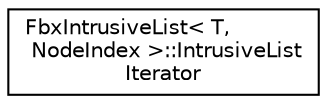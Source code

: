 digraph "クラス階層図"
{
  edge [fontname="Helvetica",fontsize="10",labelfontname="Helvetica",labelfontsize="10"];
  node [fontname="Helvetica",fontsize="10",shape=record];
  rankdir="LR";
  Node0 [label="FbxIntrusiveList\< T,\l NodeIndex \>::IntrusiveList\lIterator",height=0.2,width=0.4,color="black", fillcolor="white", style="filled",URL="$class_fbx_intrusive_list_1_1_intrusive_list_iterator.html"];
}
